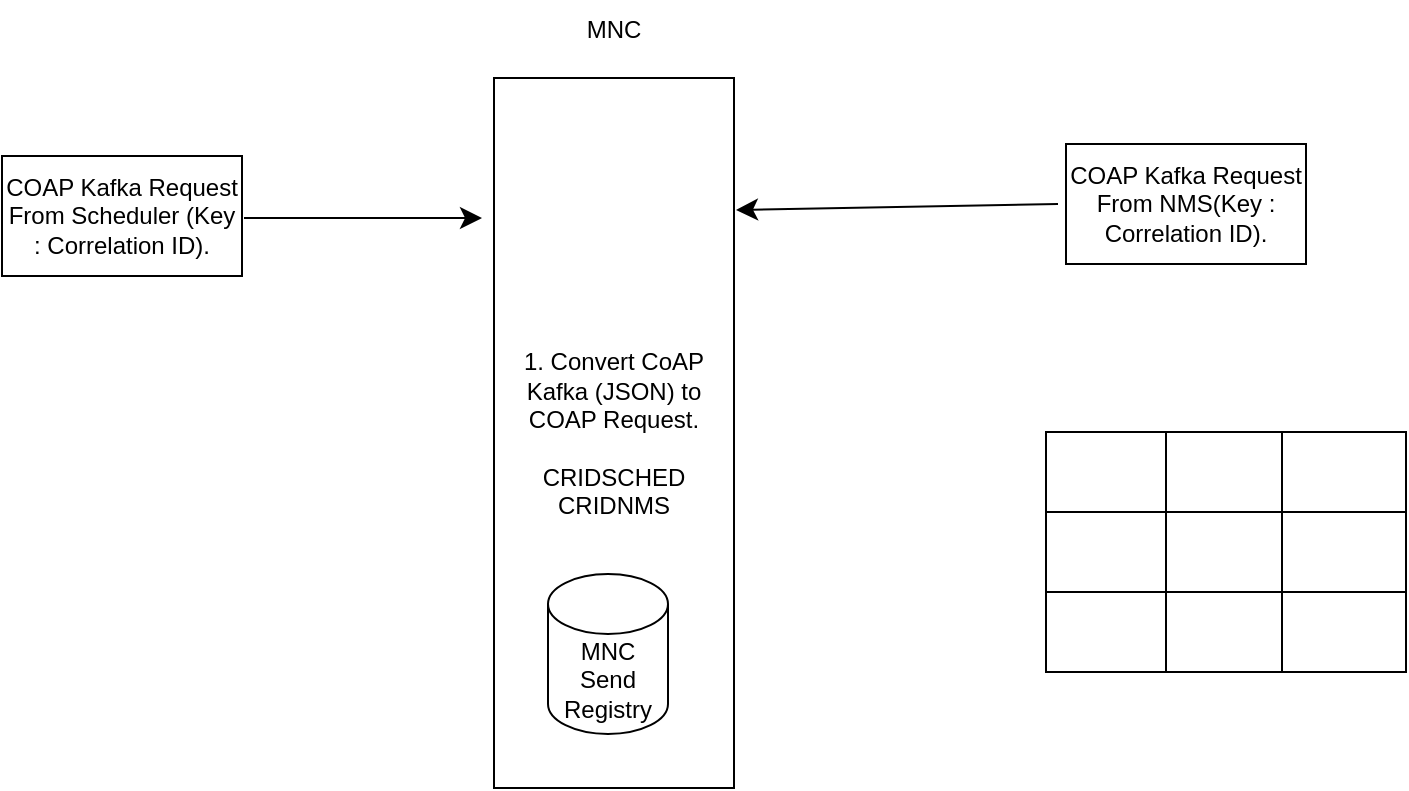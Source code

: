<mxfile version="27.1.4">
  <diagram name="Page-1" id="Vj2Z5JJyAk5oJ0i5jmaD">
    <mxGraphModel dx="1425" dy="843" grid="0" gridSize="10" guides="1" tooltips="1" connect="1" arrows="1" fold="1" page="0" pageScale="1" pageWidth="850" pageHeight="1100" math="0" shadow="0">
      <root>
        <mxCell id="0" />
        <mxCell id="1" parent="0" />
        <mxCell id="CB2LPCBiZO9Efgwe6hKB-1" value="COAP Kafka Request From Scheduler (Key : Correlation ID)." style="rounded=0;whiteSpace=wrap;html=1;" vertex="1" parent="1">
          <mxGeometry x="-145" y="52" width="120" height="60" as="geometry" />
        </mxCell>
        <mxCell id="CB2LPCBiZO9Efgwe6hKB-2" value="" style="endArrow=classic;html=1;rounded=0;fontSize=12;startSize=8;endSize=8;curved=1;" edge="1" parent="1">
          <mxGeometry width="50" height="50" relative="1" as="geometry">
            <mxPoint x="-24" y="83" as="sourcePoint" />
            <mxPoint x="95" y="83" as="targetPoint" />
          </mxGeometry>
        </mxCell>
        <mxCell id="CB2LPCBiZO9Efgwe6hKB-3" value="&lt;div&gt;1. Convert CoAP Kafka (JSON) to COAP Request.&lt;/div&gt;&lt;div&gt;&lt;br&gt;&lt;/div&gt;&lt;div&gt;CRIDSCHED&lt;/div&gt;&lt;div&gt;CRIDNMS&lt;/div&gt;" style="rounded=0;whiteSpace=wrap;html=1;" vertex="1" parent="1">
          <mxGeometry x="101" y="13" width="120" height="355" as="geometry" />
        </mxCell>
        <mxCell id="CB2LPCBiZO9Efgwe6hKB-4" value="COAP Kafka Request From NMS(Key : Correlation ID)." style="rounded=0;whiteSpace=wrap;html=1;" vertex="1" parent="1">
          <mxGeometry x="387" y="46" width="120" height="60" as="geometry" />
        </mxCell>
        <mxCell id="CB2LPCBiZO9Efgwe6hKB-6" value="" style="endArrow=classic;html=1;rounded=0;fontSize=12;startSize=8;endSize=8;curved=1;" edge="1" parent="1">
          <mxGeometry width="50" height="50" relative="1" as="geometry">
            <mxPoint x="383" y="76" as="sourcePoint" />
            <mxPoint x="222" y="79" as="targetPoint" />
          </mxGeometry>
        </mxCell>
        <mxCell id="CB2LPCBiZO9Efgwe6hKB-8" value="MNC" style="text;html=1;align=center;verticalAlign=middle;whiteSpace=wrap;rounded=0;" vertex="1" parent="1">
          <mxGeometry x="131" y="-26" width="60" height="30" as="geometry" />
        </mxCell>
        <mxCell id="CB2LPCBiZO9Efgwe6hKB-9" value="MNC Send Registry" style="shape=cylinder3;whiteSpace=wrap;html=1;boundedLbl=1;backgroundOutline=1;size=15;" vertex="1" parent="1">
          <mxGeometry x="128" y="261" width="60" height="80" as="geometry" />
        </mxCell>
        <mxCell id="CB2LPCBiZO9Efgwe6hKB-10" value="" style="shape=table;startSize=0;container=1;collapsible=0;childLayout=tableLayout;fontSize=16;" vertex="1" parent="1">
          <mxGeometry x="377" y="190" width="180" height="120" as="geometry" />
        </mxCell>
        <mxCell id="CB2LPCBiZO9Efgwe6hKB-11" value="" style="shape=tableRow;horizontal=0;startSize=0;swimlaneHead=0;swimlaneBody=0;strokeColor=inherit;top=0;left=0;bottom=0;right=0;collapsible=0;dropTarget=0;fillColor=none;points=[[0,0.5],[1,0.5]];portConstraint=eastwest;fontSize=16;" vertex="1" parent="CB2LPCBiZO9Efgwe6hKB-10">
          <mxGeometry width="180" height="40" as="geometry" />
        </mxCell>
        <mxCell id="CB2LPCBiZO9Efgwe6hKB-12" value="" style="shape=partialRectangle;html=1;whiteSpace=wrap;connectable=0;strokeColor=inherit;overflow=hidden;fillColor=none;top=0;left=0;bottom=0;right=0;pointerEvents=1;fontSize=16;" vertex="1" parent="CB2LPCBiZO9Efgwe6hKB-11">
          <mxGeometry width="60" height="40" as="geometry">
            <mxRectangle width="60" height="40" as="alternateBounds" />
          </mxGeometry>
        </mxCell>
        <mxCell id="CB2LPCBiZO9Efgwe6hKB-13" value="" style="shape=partialRectangle;html=1;whiteSpace=wrap;connectable=0;strokeColor=inherit;overflow=hidden;fillColor=none;top=0;left=0;bottom=0;right=0;pointerEvents=1;fontSize=16;" vertex="1" parent="CB2LPCBiZO9Efgwe6hKB-11">
          <mxGeometry x="60" width="58" height="40" as="geometry">
            <mxRectangle width="58" height="40" as="alternateBounds" />
          </mxGeometry>
        </mxCell>
        <mxCell id="CB2LPCBiZO9Efgwe6hKB-14" value="" style="shape=partialRectangle;html=1;whiteSpace=wrap;connectable=0;strokeColor=inherit;overflow=hidden;fillColor=none;top=0;left=0;bottom=0;right=0;pointerEvents=1;fontSize=16;" vertex="1" parent="CB2LPCBiZO9Efgwe6hKB-11">
          <mxGeometry x="118" width="62" height="40" as="geometry">
            <mxRectangle width="62" height="40" as="alternateBounds" />
          </mxGeometry>
        </mxCell>
        <mxCell id="CB2LPCBiZO9Efgwe6hKB-15" value="" style="shape=tableRow;horizontal=0;startSize=0;swimlaneHead=0;swimlaneBody=0;strokeColor=inherit;top=0;left=0;bottom=0;right=0;collapsible=0;dropTarget=0;fillColor=none;points=[[0,0.5],[1,0.5]];portConstraint=eastwest;fontSize=16;" vertex="1" parent="CB2LPCBiZO9Efgwe6hKB-10">
          <mxGeometry y="40" width="180" height="40" as="geometry" />
        </mxCell>
        <mxCell id="CB2LPCBiZO9Efgwe6hKB-16" value="" style="shape=partialRectangle;html=1;whiteSpace=wrap;connectable=0;strokeColor=inherit;overflow=hidden;fillColor=none;top=0;left=0;bottom=0;right=0;pointerEvents=1;fontSize=16;" vertex="1" parent="CB2LPCBiZO9Efgwe6hKB-15">
          <mxGeometry width="60" height="40" as="geometry">
            <mxRectangle width="60" height="40" as="alternateBounds" />
          </mxGeometry>
        </mxCell>
        <mxCell id="CB2LPCBiZO9Efgwe6hKB-17" value="" style="shape=partialRectangle;html=1;whiteSpace=wrap;connectable=0;strokeColor=inherit;overflow=hidden;fillColor=none;top=0;left=0;bottom=0;right=0;pointerEvents=1;fontSize=16;" vertex="1" parent="CB2LPCBiZO9Efgwe6hKB-15">
          <mxGeometry x="60" width="58" height="40" as="geometry">
            <mxRectangle width="58" height="40" as="alternateBounds" />
          </mxGeometry>
        </mxCell>
        <mxCell id="CB2LPCBiZO9Efgwe6hKB-18" value="" style="shape=partialRectangle;html=1;whiteSpace=wrap;connectable=0;strokeColor=inherit;overflow=hidden;fillColor=none;top=0;left=0;bottom=0;right=0;pointerEvents=1;fontSize=16;" vertex="1" parent="CB2LPCBiZO9Efgwe6hKB-15">
          <mxGeometry x="118" width="62" height="40" as="geometry">
            <mxRectangle width="62" height="40" as="alternateBounds" />
          </mxGeometry>
        </mxCell>
        <mxCell id="CB2LPCBiZO9Efgwe6hKB-19" value="" style="shape=tableRow;horizontal=0;startSize=0;swimlaneHead=0;swimlaneBody=0;strokeColor=inherit;top=0;left=0;bottom=0;right=0;collapsible=0;dropTarget=0;fillColor=none;points=[[0,0.5],[1,0.5]];portConstraint=eastwest;fontSize=16;" vertex="1" parent="CB2LPCBiZO9Efgwe6hKB-10">
          <mxGeometry y="80" width="180" height="40" as="geometry" />
        </mxCell>
        <mxCell id="CB2LPCBiZO9Efgwe6hKB-20" value="" style="shape=partialRectangle;html=1;whiteSpace=wrap;connectable=0;strokeColor=inherit;overflow=hidden;fillColor=none;top=0;left=0;bottom=0;right=0;pointerEvents=1;fontSize=16;" vertex="1" parent="CB2LPCBiZO9Efgwe6hKB-19">
          <mxGeometry width="60" height="40" as="geometry">
            <mxRectangle width="60" height="40" as="alternateBounds" />
          </mxGeometry>
        </mxCell>
        <mxCell id="CB2LPCBiZO9Efgwe6hKB-21" value="" style="shape=partialRectangle;html=1;whiteSpace=wrap;connectable=0;strokeColor=inherit;overflow=hidden;fillColor=none;top=0;left=0;bottom=0;right=0;pointerEvents=1;fontSize=16;" vertex="1" parent="CB2LPCBiZO9Efgwe6hKB-19">
          <mxGeometry x="60" width="58" height="40" as="geometry">
            <mxRectangle width="58" height="40" as="alternateBounds" />
          </mxGeometry>
        </mxCell>
        <mxCell id="CB2LPCBiZO9Efgwe6hKB-22" value="" style="shape=partialRectangle;html=1;whiteSpace=wrap;connectable=0;strokeColor=inherit;overflow=hidden;fillColor=none;top=0;left=0;bottom=0;right=0;pointerEvents=1;fontSize=16;" vertex="1" parent="CB2LPCBiZO9Efgwe6hKB-19">
          <mxGeometry x="118" width="62" height="40" as="geometry">
            <mxRectangle width="62" height="40" as="alternateBounds" />
          </mxGeometry>
        </mxCell>
      </root>
    </mxGraphModel>
  </diagram>
</mxfile>
